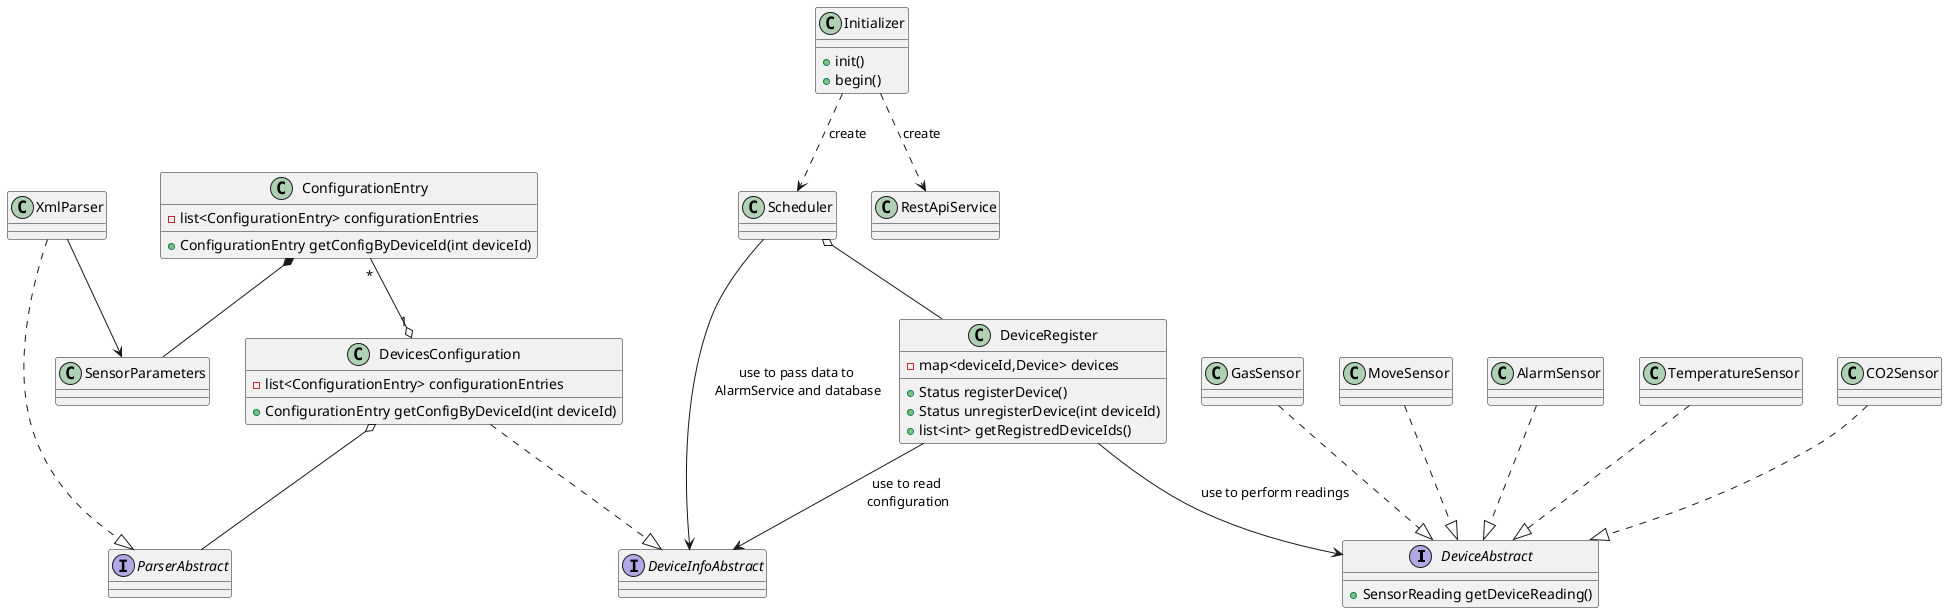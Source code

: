@startuml

interface DeviceAbstract {
+SensorReading getDeviceReading()
}

interface DeviceInfoAbstract {

}

interface ParserAbstract {

}

class XmlParser {

}

class Initializer {
+init()
+begin()
}

class MoveSensor {

}

class DevicesConfiguration {
-list<ConfigurationEntry> configurationEntries
+ConfigurationEntry getConfigByDeviceId(int deviceId)
}

class ConfigurationEntry {
-list<ConfigurationEntry> configurationEntries
+ConfigurationEntry getConfigByDeviceId(int deviceId)
}

class DeviceRegister {
-map<deviceId,Device> devices
+Status registerDevice()
+Status unregisterDevice(int deviceId)
+list<int> getRegistredDeviceIds()
}

class SensorParameters {
}

Initializer ..> Scheduler : create
Initializer ..> RestApiService : create


Scheduler o-- DeviceRegister
Scheduler --> DeviceInfoAbstract : use to pass data to\n AlarmService and database
DeviceRegister --> DeviceInfoAbstract : use to read\n configuration
DeviceRegister-->DeviceAbstract : use to perform readings

MoveSensor ..|> DeviceAbstract
AlarmSensor ..|> DeviceAbstract
TemperatureSensor ..|> DeviceAbstract
CO2Sensor ..|> DeviceAbstract
GasSensor ..|> DeviceAbstract

DevicesConfiguration ..|>DeviceInfoAbstract
ConfigurationEntry "*" --o "1" DevicesConfiguration

ConfigurationEntry *-- SensorParameters

DevicesConfiguration o-- ParserAbstract
XmlParser ..|> ParserAbstract
XmlParser --> SensorParameters
@enduml